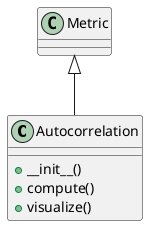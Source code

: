 @startuml
class Autocorrelation {
  + __init__()
  + compute()
  + visualize()
}
Metric <|-- Autocorrelation
@enduml